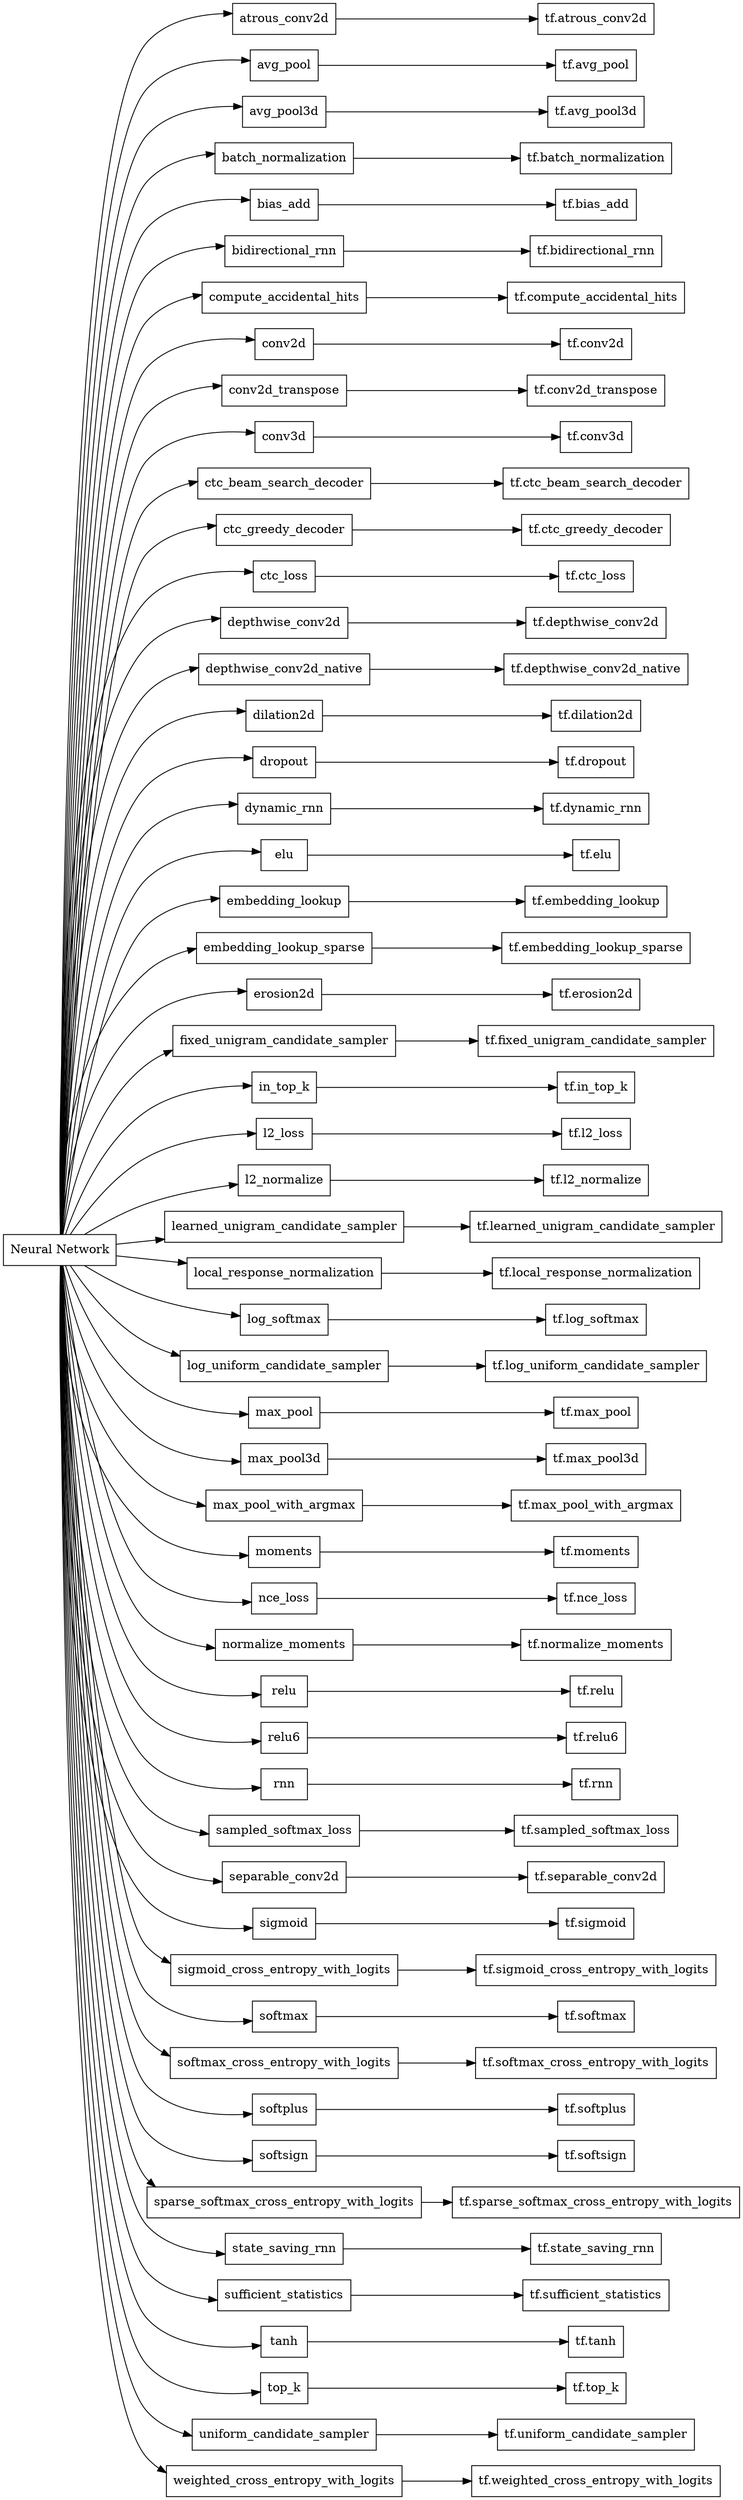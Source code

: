 digraph "Neural Network"{
rankdir="LR"
node [shape="box"]
		"Neural Network" -> "atrous_conv2d" -> "tf.atrous_conv2d";
		"Neural Network" -> "avg_pool" -> "tf.avg_pool";
		"Neural Network" -> "avg_pool3d" -> "tf.avg_pool3d";
		"Neural Network" -> "batch_normalization" -> "tf.batch_normalization";
		"Neural Network" -> "bias_add" -> "tf.bias_add";
		"Neural Network" -> "bidirectional_rnn" -> "tf.bidirectional_rnn";
		"Neural Network" -> "compute_accidental_hits" -> "tf.compute_accidental_hits";
		"Neural Network" -> "conv2d" -> "tf.conv2d";
		"Neural Network" -> "conv2d_transpose" -> "tf.conv2d_transpose";
		"Neural Network" -> "conv3d" -> "tf.conv3d";
		"Neural Network" -> "ctc_beam_search_decoder" -> "tf.ctc_beam_search_decoder";
		"Neural Network" -> "ctc_greedy_decoder" -> "tf.ctc_greedy_decoder";
		"Neural Network" -> "ctc_loss" -> "tf.ctc_loss";
		"Neural Network" -> "depthwise_conv2d" -> "tf.depthwise_conv2d";
		"Neural Network" -> "depthwise_conv2d_native" -> "tf.depthwise_conv2d_native";
		"Neural Network" -> "dilation2d" -> "tf.dilation2d";
		"Neural Network" -> "dropout" -> "tf.dropout";
		"Neural Network" -> "dynamic_rnn" -> "tf.dynamic_rnn";
		"Neural Network" -> "elu" -> "tf.elu";
		"Neural Network" -> "embedding_lookup" -> "tf.embedding_lookup";
		"Neural Network" -> "embedding_lookup_sparse" -> "tf.embedding_lookup_sparse";
		"Neural Network" -> "erosion2d" -> "tf.erosion2d";
		"Neural Network" -> "fixed_unigram_candidate_sampler" -> "tf.fixed_unigram_candidate_sampler";
		"Neural Network" -> "in_top_k" -> "tf.in_top_k";
		"Neural Network" -> "l2_loss" -> "tf.l2_loss";
		"Neural Network" -> "l2_normalize" -> "tf.l2_normalize";
		"Neural Network" -> "learned_unigram_candidate_sampler" -> "tf.learned_unigram_candidate_sampler";
		"Neural Network" -> "local_response_normalization" -> "tf.local_response_normalization";
		"Neural Network" -> "log_softmax" -> "tf.log_softmax";
		"Neural Network" -> "log_uniform_candidate_sampler" -> "tf.log_uniform_candidate_sampler";
		"Neural Network" -> "max_pool" -> "tf.max_pool";
		"Neural Network" -> "max_pool3d" -> "tf.max_pool3d";
		"Neural Network" -> "max_pool_with_argmax" -> "tf.max_pool_with_argmax";
		"Neural Network" -> "moments" -> "tf.moments";
		"Neural Network" -> "nce_loss" -> "tf.nce_loss";
		"Neural Network" -> "normalize_moments" -> "tf.normalize_moments";
		"Neural Network" -> "relu" -> "tf.relu";
		"Neural Network" -> "relu6" -> "tf.relu6";
		"Neural Network" -> "rnn" -> "tf.rnn";
		"Neural Network" -> "sampled_softmax_loss" -> "tf.sampled_softmax_loss";
		"Neural Network" -> "separable_conv2d" -> "tf.separable_conv2d";
		"Neural Network" -> "sigmoid" -> "tf.sigmoid";
		"Neural Network" -> "sigmoid_cross_entropy_with_logits" -> "tf.sigmoid_cross_entropy_with_logits";
		"Neural Network" -> "softmax" -> "tf.softmax";
		"Neural Network" -> "softmax_cross_entropy_with_logits" -> "tf.softmax_cross_entropy_with_logits";
		"Neural Network" -> "softplus" -> "tf.softplus";
		"Neural Network" -> "softsign" -> "tf.softsign";
		"Neural Network" -> "sparse_softmax_cross_entropy_with_logits" -> "tf.sparse_softmax_cross_entropy_with_logits";
		"Neural Network" -> "state_saving_rnn" -> "tf.state_saving_rnn";
		"Neural Network" -> "sufficient_statistics" -> "tf.sufficient_statistics";
		"Neural Network" -> "tanh" -> "tf.tanh";
		"Neural Network" -> "top_k" -> "tf.top_k";
		"Neural Network" -> "uniform_candidate_sampler" -> "tf.uniform_candidate_sampler";
		"Neural Network" -> "weighted_cross_entropy_with_logits" -> "tf.weighted_cross_entropy_with_logits";
}

